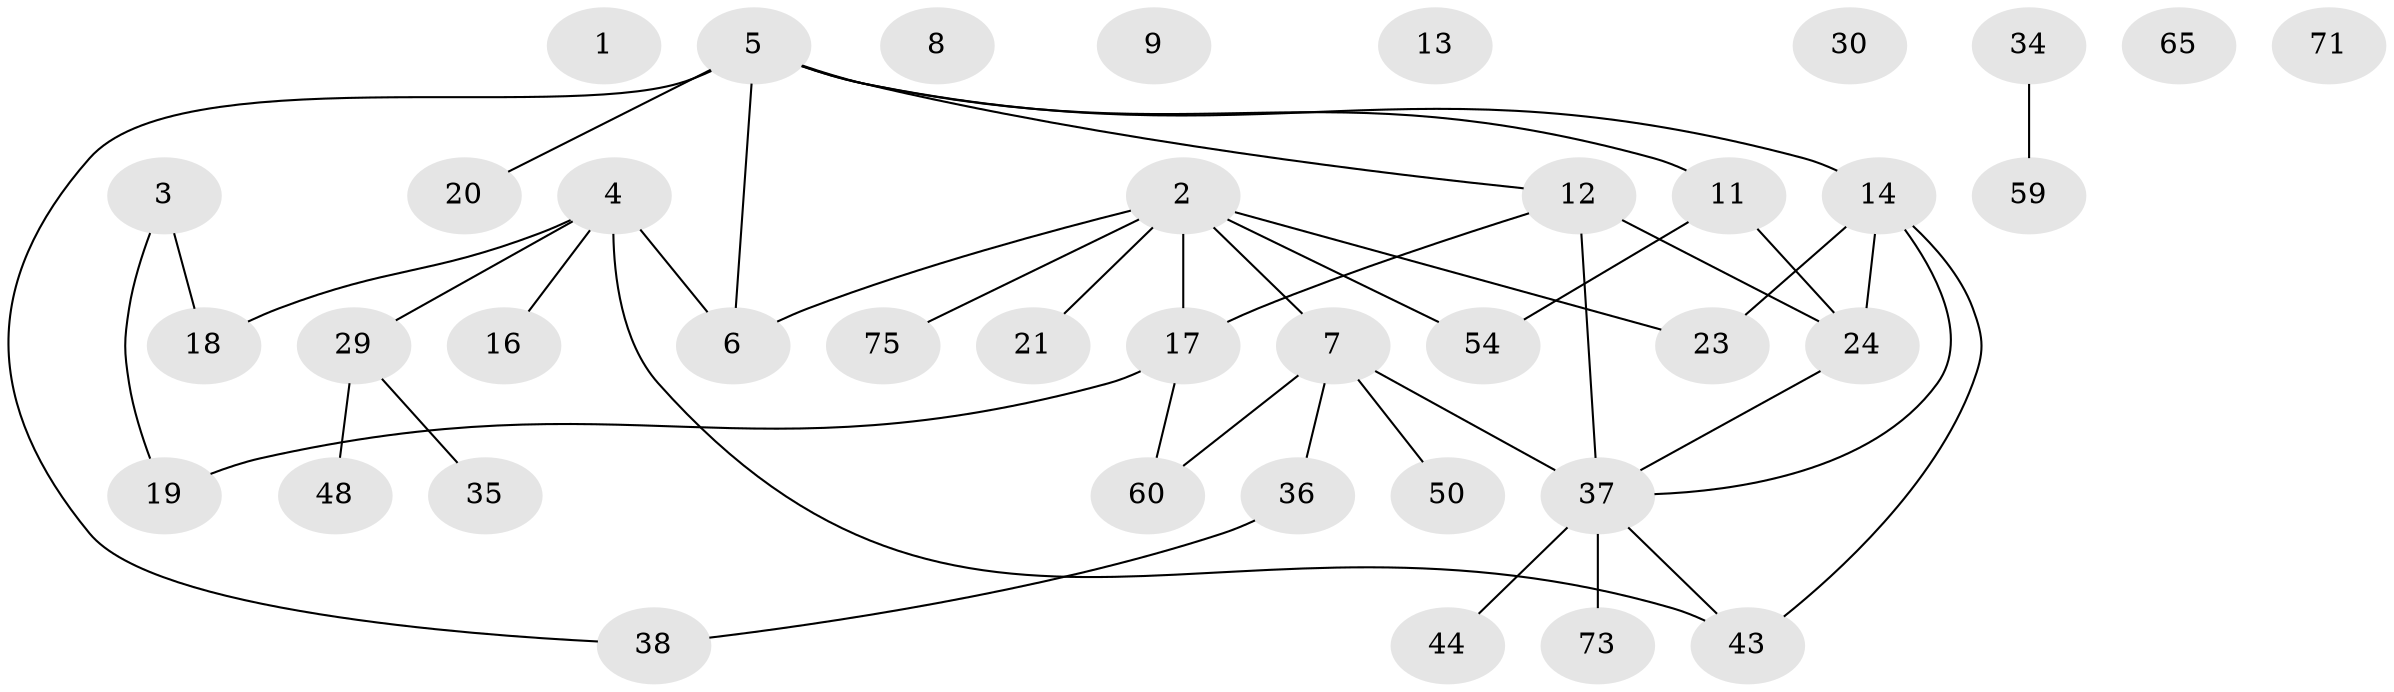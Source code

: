 // original degree distribution, {0: 0.08, 3: 0.22666666666666666, 2: 0.30666666666666664, 1: 0.2, 4: 0.08, 5: 0.08, 6: 0.02666666666666667}
// Generated by graph-tools (version 1.1) at 2025/13/03/09/25 04:13:02]
// undirected, 39 vertices, 43 edges
graph export_dot {
graph [start="1"]
  node [color=gray90,style=filled];
  1;
  2 [super="+27+33+53"];
  3 [super="+10+39"];
  4 [super="+69"];
  5 [super="+45+62"];
  6 [super="+57"];
  7 [super="+15+40+52+70"];
  8;
  9;
  11 [super="+22+55+67"];
  12 [super="+28+31+32+41"];
  13;
  14 [super="+25+47+74"];
  16;
  17 [super="+49+61"];
  18;
  19;
  20;
  21 [super="+56"];
  23;
  24 [super="+26"];
  29 [super="+64+72"];
  30 [super="+46"];
  34 [super="+42"];
  35;
  36 [super="+68"];
  37 [super="+58+63"];
  38 [super="+51+66"];
  43;
  44;
  48;
  50;
  54;
  59;
  60;
  65;
  71;
  73;
  75;
  2 -- 23;
  2 -- 75 [weight=2];
  2 -- 17 [weight=3];
  2 -- 6;
  2 -- 54;
  2 -- 7;
  2 -- 21 [weight=2];
  3 -- 18;
  3 -- 19;
  4 -- 16;
  4 -- 18;
  4 -- 6;
  4 -- 43;
  4 -- 29;
  5 -- 20;
  5 -- 12;
  5 -- 14;
  5 -- 6;
  5 -- 11;
  5 -- 38;
  7 -- 50 [weight=2];
  7 -- 36;
  7 -- 37;
  7 -- 60 [weight=2];
  11 -- 54;
  11 -- 24;
  12 -- 24;
  12 -- 17 [weight=2];
  12 -- 37 [weight=4];
  14 -- 23;
  14 -- 43;
  14 -- 37;
  14 -- 24;
  17 -- 19;
  17 -- 60;
  24 -- 37;
  29 -- 48;
  29 -- 35;
  34 -- 59;
  36 -- 38;
  37 -- 73;
  37 -- 44;
  37 -- 43;
}
